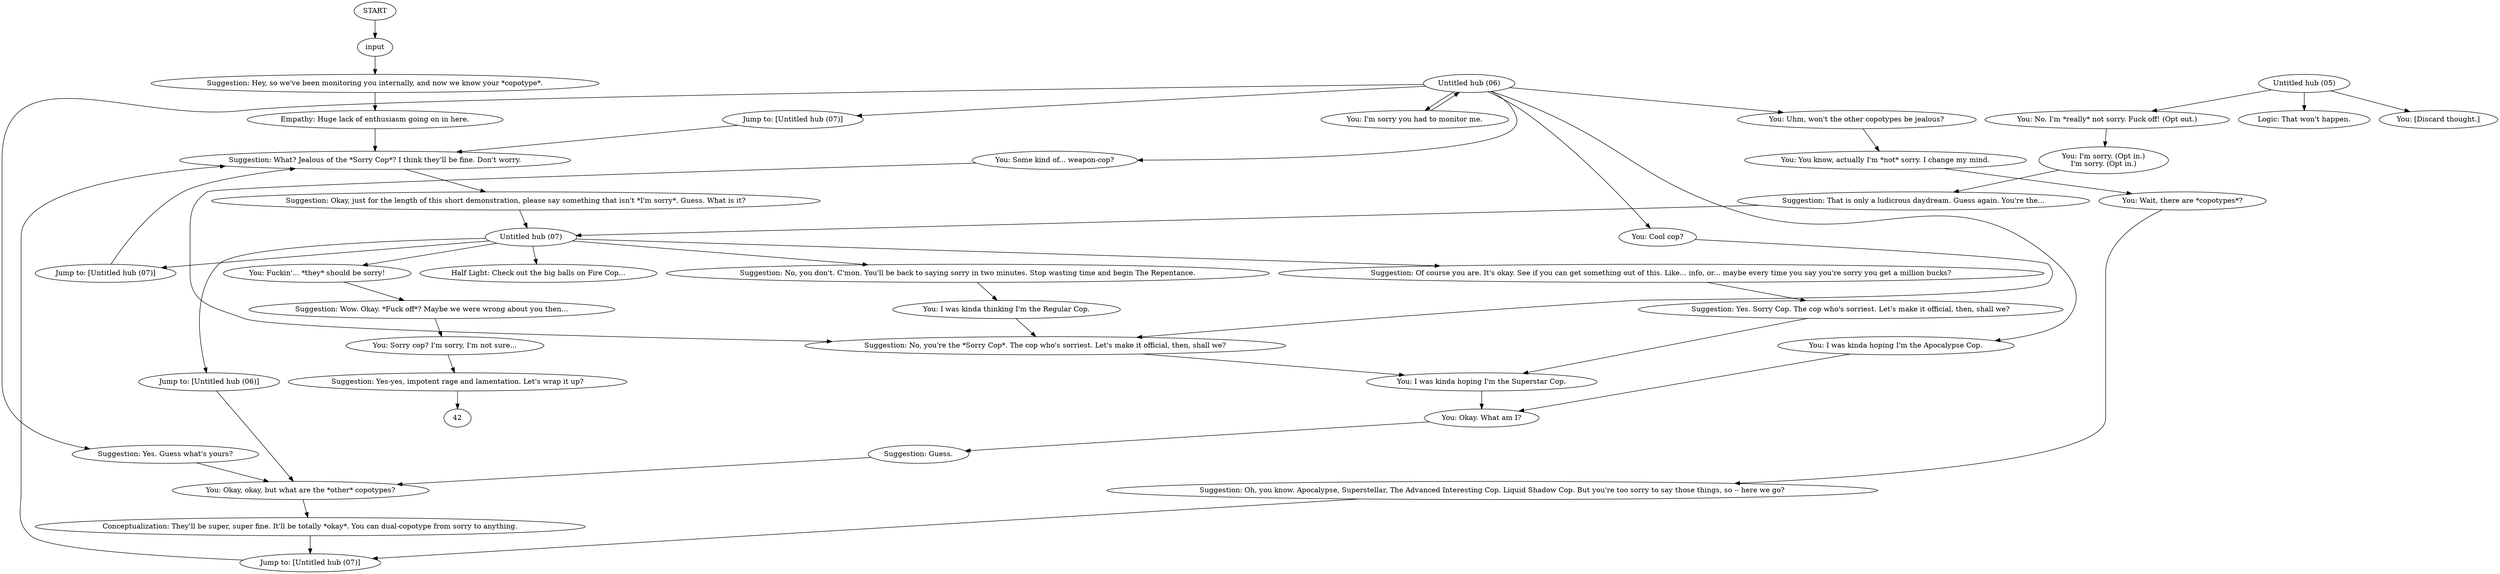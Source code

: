 # THOUGHT / SORRY COP
# Suggestion tells you all about being a Sorry Cop.
#
#... I am SORRY!!! Sorry for everything! Sorry for being *me*!
# ==================================================
digraph G {
	  0 [label="START"];
	  1 [label="input"];
	  2 [label="Suggestion: Hey, so we've been monitoring you internally, and now we know your *copotype*."];
	  3 [label="You: Cool cop?"];
	  4 [label="You: [Discard thought.]"];
	  5 [label="You: Some kind of... weapon-cop?"];
	  6 [label="You: I'm sorry you had to monitor me."];
	  7 [label="Suggestion: Guess."];
	  8 [label="Suggestion: No, you're the *Sorry Cop*. The cop who's sorriest. Let's make it official, then, shall we?"];
	  9 [label="You: I was kinda hoping I'm the Apocalypse Cop."];
	  10 [label="Untitled hub (05)"];
	  11 [label="Empathy: Huge lack of enthusiasm going on in here."];
	  12 [label="You: I was kinda hoping I'm the Superstar Cop."];
	  13 [label="You: Uhm, won't the other copotypes be jealous?"];
	  14 [label="Half Light: Check out the big balls on Fire Cop..."];
	  15 [label="You: Sorry cop? I'm sorry, I'm not sure..."];
	  16 [label="Jump to: [Untitled hub (07)]"];
	  17 [label="You: I was kinda thinking I'm the Regular Cop."];
	  18 [label="Suggestion: Yes. Guess what's yours?"];
	  19 [label="Suggestion: Oh, you know. Apocalypse, Superstellar, The Advanced Interesting Cop. Liquid Shadow Cop. But you're too sorry to say those things, so -- here we go?"];
	  20 [label="Conceptualization: They'll be super, super fine. It'll be totally *okay*. You can dual-copotype from sorry to anything."];
	  21 [label="Suggestion: Okay, just for the length of this short demonstration, please say something that isn't *I'm sorry*. Guess. What is it?"];
	  22 [label="Untitled hub (06)"];
	  23 [label="You: Okay, okay, but what are the *other* copotypes?"];
	  24 [label="You: Fuckin'... *they* should be sorry!"];
	  25 [label="Suggestion: Of course you are. It's okay. See if you can get something out of this. Like... info, or... maybe every time you say you're sorry you get a million bucks?"];
	  26 [label="Suggestion: That is only a ludicrous daydream. Guess again. You're the..."];
	  27 [label="You: Okay. What am I?"];
	  28 [label="Logic: That won't happen."];
	  29 [label="Suggestion: Yes. Sorry Cop. The cop who's sorriest. Let's make it official, then, shall we?"];
	  30 [label="Suggestion: Yes-yes, impotent rage and lamentation. Let's wrap it up?"];
	  31 [label="Suggestion: Wow. Okay. *Fuck off*? Maybe we were wrong about you then..."];
	  32 [label="You: I'm sorry. (Opt in.)\nI'm sorry. (Opt in.)"];
	  33 [label="Suggestion: No, you don't. C'mon. You'll be back to saying sorry in two minutes. Stop wasting time and begin The Repentance."];
	  34 [label="You: Wait, there are *copotypes*?"];
	  35 [label="You: No. I'm *really* not sorry. Fuck off! (Opt out.)"];
	  36 [label="Jump to: [Untitled hub (06)]"];
	  37 [label="Untitled hub (07)"];
	  38 [label="Suggestion: What? Jealous of the *Sorry Cop*? I think they'll be fine. Don't worry."];
	  39 [label="You: You know, actually I'm *not* sorry. I change my mind."];
	  40 [label="Jump to: [Untitled hub (07)]"];
	  41 [label="Jump to: [Untitled hub (07)]"];
	  0 -> 1
	  1 -> 2
	  2 -> 11
	  3 -> 8
	  5 -> 8
	  6 -> 22
	  7 -> 23
	  8 -> 12
	  9 -> 27
	  10 -> 35
	  10 -> 28
	  10 -> 4
	  11 -> 38
	  12 -> 27
	  13 -> 39
	  15 -> 30
	  16 -> 38
	  17 -> 8
	  18 -> 23
	  19 -> 41
	  20 -> 41
	  21 -> 37
	  22 -> 3
	  22 -> 5
	  22 -> 6
	  22 -> 9
	  22 -> 13
	  22 -> 16
	  22 -> 18
	  23 -> 20
	  24 -> 31
	  25 -> 29
	  26 -> 37
	  27 -> 7
	  29 -> 12
	  30 -> 42
	  31 -> 15
	  32 -> 26
	  33 -> 17
	  34 -> 19
	  35 -> 32
	  36 -> 23
	  37 -> 33
	  37 -> 36
	  37 -> 40
	  37 -> 14
	  37 -> 24
	  37 -> 25
	  38 -> 21
	  39 -> 34
	  40 -> 38
	  41 -> 38
}

